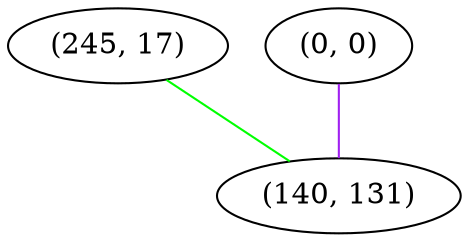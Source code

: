 graph "" {
"(245, 17)";
"(0, 0)";
"(140, 131)";
"(245, 17)" -- "(140, 131)"  [color=green, key=0, weight=2];
"(0, 0)" -- "(140, 131)"  [color=purple, key=0, weight=4];
}
